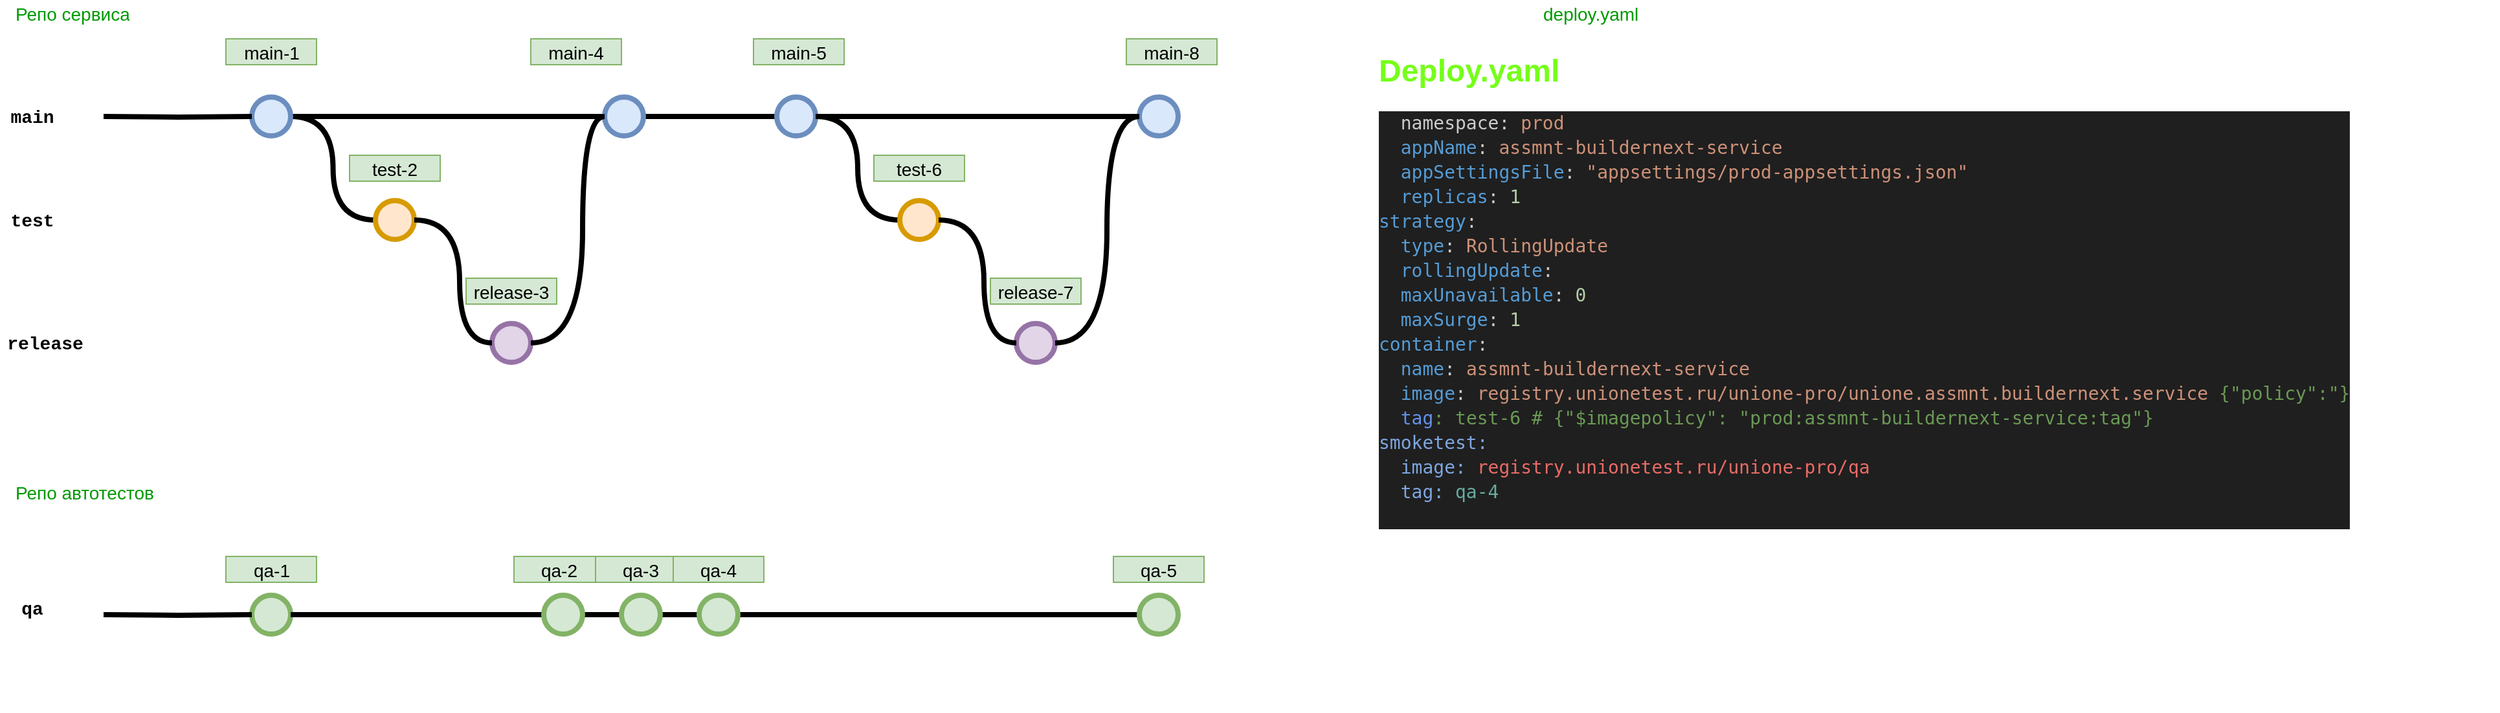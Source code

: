<mxfile version="21.6.5" type="github">
  <diagram id="yPxyJZ8AM_hMuL3Unpa9" name="simple gitflow">
    <mxGraphModel dx="2074" dy="1131" grid="1" gridSize="10" guides="1" tooltips="1" connect="1" arrows="1" fold="1" page="1" pageScale="1" pageWidth="1100" pageHeight="850" math="0" shadow="0">
      <root>
        <mxCell id="0" />
        <mxCell id="1" parent="0" />
        <mxCell id="9hBKPDzoitwpIBdzFDQ7-23" value="" style="edgeStyle=orthogonalEdgeStyle;rounded=0;html=1;jettySize=auto;orthogonalLoop=1;plain-blue;endArrow=none;endFill=0;strokeWidth=4;strokeColor=#000000;" parent="1" source="9hBKPDzoitwpIBdzFDQ7-25" target="9hBKPDzoitwpIBdzFDQ7-26" edge="1">
          <mxGeometry x="304.5" y="180" as="geometry" />
        </mxCell>
        <mxCell id="9hBKPDzoitwpIBdzFDQ7-24" style="edgeStyle=orthogonalEdgeStyle;curved=1;rounded=0;html=1;exitX=1;exitY=0.5;exitPerimeter=0;entryX=0;entryY=0.5;entryPerimeter=0;endArrow=none;endFill=0;jettySize=auto;orthogonalLoop=1;strokeWidth=4;fontSize=15;" parent="1" source="9hBKPDzoitwpIBdzFDQ7-25" target="9hBKPDzoitwpIBdzFDQ7-30" edge="1">
          <mxGeometry relative="1" as="geometry" />
        </mxCell>
        <mxCell id="9hBKPDzoitwpIBdzFDQ7-25" value="" style="verticalLabelPosition=bottom;verticalAlign=top;html=1;strokeWidth=4;shape=mxgraph.flowchart.on-page_reference;fillColor=#dae8fc;strokeColor=#6c8ebf;" parent="1" vertex="1">
          <mxGeometry x="274.5" y="165" width="30" height="30" as="geometry" />
        </mxCell>
        <mxCell id="9hBKPDzoitwpIBdzFDQ7-41" value="" style="edgeStyle=orthogonalEdgeStyle;curved=1;rounded=0;orthogonalLoop=1;jettySize=auto;html=1;endArrow=none;endFill=0;strokeWidth=4;fontFamily=Courier New;fontSize=16;" parent="1" source="9hBKPDzoitwpIBdzFDQ7-26" target="9hBKPDzoitwpIBdzFDQ7-40" edge="1">
          <mxGeometry relative="1" as="geometry" />
        </mxCell>
        <mxCell id="9hBKPDzoitwpIBdzFDQ7-26" value="" style="verticalLabelPosition=bottom;verticalAlign=top;html=1;strokeWidth=4;shape=mxgraph.flowchart.on-page_reference;strokeColor=#6c8ebf;fillColor=#dae8fc;" parent="1" vertex="1">
          <mxGeometry x="547" y="165" width="30" height="30" as="geometry" />
        </mxCell>
        <mxCell id="9hBKPDzoitwpIBdzFDQ7-43" value="" style="edgeStyle=orthogonalEdgeStyle;curved=1;rounded=0;orthogonalLoop=1;jettySize=auto;html=1;endArrow=none;endFill=0;strokeWidth=4;fontFamily=Courier New;fontSize=16;entryX=0;entryY=0.5;entryDx=0;entryDy=0;entryPerimeter=0;" parent="1" source="9hBKPDzoitwpIBdzFDQ7-40" target="9hBKPDzoitwpIBdzFDQ7-55" edge="1">
          <mxGeometry relative="1" as="geometry">
            <mxPoint x="779" y="180" as="targetPoint" />
          </mxGeometry>
        </mxCell>
        <mxCell id="9hBKPDzoitwpIBdzFDQ7-40" value="" style="verticalLabelPosition=bottom;verticalAlign=top;html=1;strokeWidth=4;shape=mxgraph.flowchart.on-page_reference;strokeColor=#6c8ebf;fillColor=#dae8fc;" parent="1" vertex="1">
          <mxGeometry x="680" y="165" width="30" height="30" as="geometry" />
        </mxCell>
        <mxCell id="9hBKPDzoitwpIBdzFDQ7-55" value="" style="verticalLabelPosition=bottom;verticalAlign=top;html=1;strokeWidth=4;shape=mxgraph.flowchart.on-page_reference;strokeColor=#6c8ebf;fillColor=#dae8fc;" parent="1" vertex="1">
          <mxGeometry x="960" y="165" width="30" height="30" as="geometry" />
        </mxCell>
        <mxCell id="9hBKPDzoitwpIBdzFDQ7-27" value="" style="edgeStyle=orthogonalEdgeStyle;rounded=0;html=1;jettySize=auto;orthogonalLoop=1;strokeWidth=4;endArrow=none;endFill=0;" parent="1" target="9hBKPDzoitwpIBdzFDQ7-25" edge="1">
          <mxGeometry x="204.5" y="180" as="geometry">
            <mxPoint x="160" y="180" as="sourcePoint" />
          </mxGeometry>
        </mxCell>
        <mxCell id="9hBKPDzoitwpIBdzFDQ7-28" value="main" style="text;html=1;strokeColor=none;fillColor=none;align=center;verticalAlign=middle;whiteSpace=wrap;overflow=hidden;fontSize=14;fontStyle=1;fontFamily=Courier New;" parent="1" vertex="1">
          <mxGeometry x="80" y="170" width="50" height="20" as="geometry" />
        </mxCell>
        <mxCell id="9hBKPDzoitwpIBdzFDQ7-30" value="" style="verticalLabelPosition=bottom;verticalAlign=top;html=1;strokeWidth=4;shape=mxgraph.flowchart.on-page_reference;strokeColor=#d79b00;fillColor=#ffe6cc;" parent="1" vertex="1">
          <mxGeometry x="370" y="245" width="30" height="30" as="geometry" />
        </mxCell>
        <mxCell id="9hBKPDzoitwpIBdzFDQ7-37" value="Репо сервиса" style="text;html=1;strokeColor=none;fillColor=none;align=left;verticalAlign=middle;whiteSpace=wrap;overflow=hidden;fontSize=14;fontStyle=0;fontColor=#009900;" parent="1" vertex="1">
          <mxGeometry x="90" y="90" width="132.25" height="20" as="geometry" />
        </mxCell>
        <mxCell id="9hBKPDzoitwpIBdzFDQ7-38" value="deploy.yaml" style="text;html=1;strokeColor=none;fillColor=none;align=left;verticalAlign=middle;whiteSpace=wrap;overflow=hidden;fontSize=14;fontStyle=0;fontColor=#009900;" parent="1" vertex="1">
          <mxGeometry x="1270" y="90" width="80" height="20" as="geometry" />
        </mxCell>
        <mxCell id="9hBKPDzoitwpIBdzFDQ7-39" value="main-1" style="text;html=1;strokeColor=#82b366;fillColor=#d5e8d4;align=center;verticalAlign=middle;whiteSpace=wrap;overflow=hidden;fontSize=14;" parent="1" vertex="1">
          <mxGeometry x="254.5" y="120" width="70" height="20" as="geometry" />
        </mxCell>
        <mxCell id="9hBKPDzoitwpIBdzFDQ7-44" value="test-2" style="text;html=1;strokeColor=#82b366;fillColor=#d5e8d4;align=center;verticalAlign=middle;whiteSpace=wrap;overflow=hidden;fontSize=14;" parent="1" vertex="1">
          <mxGeometry x="350" y="210" width="70" height="20" as="geometry" />
        </mxCell>
        <mxCell id="7wTCHmgoBBdXC-oFBVKr-7" value="Репо автотестов" style="text;html=1;strokeColor=none;fillColor=none;align=left;verticalAlign=middle;whiteSpace=wrap;overflow=hidden;fontSize=14;fontStyle=0;fontColor=#009900;" vertex="1" parent="1">
          <mxGeometry x="90" y="460" width="132.25" height="20" as="geometry" />
        </mxCell>
        <mxCell id="7wTCHmgoBBdXC-oFBVKr-8" value="" style="edgeStyle=orthogonalEdgeStyle;rounded=0;html=1;jettySize=auto;orthogonalLoop=1;plain-blue;endArrow=none;endFill=0;strokeWidth=4;strokeColor=#000000;" edge="1" parent="1" source="7wTCHmgoBBdXC-oFBVKr-15" target="7wTCHmgoBBdXC-oFBVKr-12">
          <mxGeometry x="304.5" y="180" as="geometry" />
        </mxCell>
        <mxCell id="7wTCHmgoBBdXC-oFBVKr-10" value="" style="verticalLabelPosition=bottom;verticalAlign=top;html=1;strokeWidth=4;shape=mxgraph.flowchart.on-page_reference;fillColor=#d5e8d4;strokeColor=#82b366;" vertex="1" parent="1">
          <mxGeometry x="274.5" y="550" width="30" height="30" as="geometry" />
        </mxCell>
        <mxCell id="7wTCHmgoBBdXC-oFBVKr-11" value="" style="edgeStyle=orthogonalEdgeStyle;curved=1;rounded=0;orthogonalLoop=1;jettySize=auto;html=1;endArrow=none;endFill=0;strokeWidth=4;fontFamily=Courier New;fontSize=16;" edge="1" parent="1" source="7wTCHmgoBBdXC-oFBVKr-12" target="7wTCHmgoBBdXC-oFBVKr-15">
          <mxGeometry relative="1" as="geometry" />
        </mxCell>
        <mxCell id="7wTCHmgoBBdXC-oFBVKr-13" value="" style="edgeStyle=orthogonalEdgeStyle;curved=1;rounded=0;orthogonalLoop=1;jettySize=auto;html=1;endArrow=none;endFill=0;strokeWidth=4;fontFamily=Courier New;fontSize=16;" edge="1" parent="1" source="7wTCHmgoBBdXC-oFBVKr-12" target="7wTCHmgoBBdXC-oFBVKr-17">
          <mxGeometry relative="1" as="geometry" />
        </mxCell>
        <mxCell id="7wTCHmgoBBdXC-oFBVKr-16" value="" style="edgeStyle=orthogonalEdgeStyle;curved=1;rounded=0;orthogonalLoop=1;jettySize=auto;html=1;endArrow=none;endFill=0;strokeWidth=4;fontFamily=Courier New;fontSize=16;" edge="1" parent="1" source="7wTCHmgoBBdXC-oFBVKr-17" target="7wTCHmgoBBdXC-oFBVKr-18">
          <mxGeometry relative="1" as="geometry" />
        </mxCell>
        <mxCell id="7wTCHmgoBBdXC-oFBVKr-17" value="" style="verticalLabelPosition=bottom;verticalAlign=top;html=1;strokeWidth=4;shape=mxgraph.flowchart.on-page_reference;strokeColor=#82b366;fillColor=#d5e8d4;" vertex="1" parent="1">
          <mxGeometry x="620" y="550" width="30" height="30" as="geometry" />
        </mxCell>
        <mxCell id="7wTCHmgoBBdXC-oFBVKr-18" value="" style="verticalLabelPosition=bottom;verticalAlign=top;html=1;strokeWidth=4;shape=mxgraph.flowchart.on-page_reference;strokeColor=#82b366;fillColor=#d5e8d4;" vertex="1" parent="1">
          <mxGeometry x="960" y="550" width="30" height="30" as="geometry" />
        </mxCell>
        <mxCell id="7wTCHmgoBBdXC-oFBVKr-19" value="" style="edgeStyle=orthogonalEdgeStyle;rounded=0;html=1;jettySize=auto;orthogonalLoop=1;strokeWidth=4;endArrow=none;endFill=0;" edge="1" parent="1" target="7wTCHmgoBBdXC-oFBVKr-10">
          <mxGeometry x="204.5" y="180" as="geometry">
            <mxPoint x="160" y="565" as="sourcePoint" />
          </mxGeometry>
        </mxCell>
        <mxCell id="7wTCHmgoBBdXC-oFBVKr-24" value="qa" style="text;html=1;strokeColor=none;fillColor=none;align=center;verticalAlign=middle;whiteSpace=wrap;overflow=hidden;fontSize=14;fontStyle=1;fontFamily=Courier New;" vertex="1" parent="1">
          <mxGeometry x="80" y="550" width="50" height="20" as="geometry" />
        </mxCell>
        <mxCell id="7wTCHmgoBBdXC-oFBVKr-25" value="test" style="text;html=1;strokeColor=none;fillColor=none;align=center;verticalAlign=middle;whiteSpace=wrap;overflow=hidden;fontSize=14;fontStyle=1;fontFamily=Courier New;" vertex="1" parent="1">
          <mxGeometry x="80" y="250" width="50" height="20" as="geometry" />
        </mxCell>
        <mxCell id="7wTCHmgoBBdXC-oFBVKr-26" value="" style="edgeStyle=orthogonalEdgeStyle;curved=1;rounded=0;orthogonalLoop=1;jettySize=auto;html=1;endArrow=none;endFill=0;strokeWidth=4;fontFamily=Courier New;fontSize=16;" edge="1" parent="1" source="7wTCHmgoBBdXC-oFBVKr-15" target="7wTCHmgoBBdXC-oFBVKr-12">
          <mxGeometry relative="1" as="geometry">
            <mxPoint x="550" y="565" as="sourcePoint" />
            <mxPoint x="779" y="565" as="targetPoint" />
          </mxGeometry>
        </mxCell>
        <mxCell id="7wTCHmgoBBdXC-oFBVKr-12" value="" style="verticalLabelPosition=bottom;verticalAlign=top;html=1;strokeWidth=4;shape=mxgraph.flowchart.on-page_reference;strokeColor=#82b366;fillColor=#d5e8d4;" vertex="1" parent="1">
          <mxGeometry x="560" y="550" width="30" height="30" as="geometry" />
        </mxCell>
        <mxCell id="7wTCHmgoBBdXC-oFBVKr-27" value="" style="edgeStyle=orthogonalEdgeStyle;rounded=0;html=1;jettySize=auto;orthogonalLoop=1;plain-blue;endArrow=none;endFill=0;strokeWidth=4;strokeColor=#000000;" edge="1" parent="1" source="7wTCHmgoBBdXC-oFBVKr-10" target="7wTCHmgoBBdXC-oFBVKr-15">
          <mxGeometry x="304.5" y="180" as="geometry">
            <mxPoint x="305" y="565" as="sourcePoint" />
            <mxPoint x="560" y="565" as="targetPoint" />
          </mxGeometry>
        </mxCell>
        <mxCell id="7wTCHmgoBBdXC-oFBVKr-15" value="" style="verticalLabelPosition=bottom;verticalAlign=top;html=1;strokeWidth=4;shape=mxgraph.flowchart.on-page_reference;strokeColor=#82b366;fillColor=#d5e8d4;" vertex="1" parent="1">
          <mxGeometry x="500" y="550" width="30" height="30" as="geometry" />
        </mxCell>
        <mxCell id="7wTCHmgoBBdXC-oFBVKr-28" value="" style="verticalLabelPosition=bottom;verticalAlign=top;html=1;strokeWidth=4;shape=mxgraph.flowchart.on-page_reference;strokeColor=#9673a6;fillColor=#e1d5e7;" vertex="1" parent="1">
          <mxGeometry x="460" y="340" width="30" height="30" as="geometry" />
        </mxCell>
        <mxCell id="7wTCHmgoBBdXC-oFBVKr-30" style="edgeStyle=orthogonalEdgeStyle;curved=1;rounded=0;html=1;exitX=1;exitY=0.5;exitPerimeter=0;entryX=0;entryY=0.5;entryPerimeter=0;endArrow=none;endFill=0;jettySize=auto;orthogonalLoop=1;strokeWidth=4;fontSize=15;exitDx=0;exitDy=0;entryDx=0;entryDy=0;" edge="1" parent="1" source="9hBKPDzoitwpIBdzFDQ7-30" target="7wTCHmgoBBdXC-oFBVKr-28">
          <mxGeometry relative="1" as="geometry">
            <mxPoint x="450" y="260" as="sourcePoint" />
            <mxPoint x="515" y="340" as="targetPoint" />
            <Array as="points">
              <mxPoint x="435" y="260" />
              <mxPoint x="435" y="355" />
            </Array>
          </mxGeometry>
        </mxCell>
        <mxCell id="7wTCHmgoBBdXC-oFBVKr-31" value="release" style="text;html=1;strokeColor=none;fillColor=none;align=center;verticalAlign=middle;whiteSpace=wrap;overflow=hidden;fontSize=14;fontStyle=1;fontFamily=Courier New;" vertex="1" parent="1">
          <mxGeometry x="80" y="345" width="70" height="20" as="geometry" />
        </mxCell>
        <mxCell id="7wTCHmgoBBdXC-oFBVKr-34" value="release-3" style="text;html=1;strokeColor=#82b366;fillColor=#d5e8d4;align=center;verticalAlign=middle;whiteSpace=wrap;overflow=hidden;fontSize=14;" vertex="1" parent="1">
          <mxGeometry x="440" y="305" width="70" height="20" as="geometry" />
        </mxCell>
        <mxCell id="7wTCHmgoBBdXC-oFBVKr-35" value="main-4" style="text;html=1;strokeColor=#82b366;fillColor=#d5e8d4;align=center;verticalAlign=middle;whiteSpace=wrap;overflow=hidden;fontSize=14;" vertex="1" parent="1">
          <mxGeometry x="490" y="120" width="70" height="20" as="geometry" />
        </mxCell>
        <mxCell id="7wTCHmgoBBdXC-oFBVKr-36" value="main-5" style="text;html=1;strokeColor=#82b366;fillColor=#d5e8d4;align=center;verticalAlign=middle;whiteSpace=wrap;overflow=hidden;fontSize=14;" vertex="1" parent="1">
          <mxGeometry x="662" y="120" width="70" height="20" as="geometry" />
        </mxCell>
        <mxCell id="7wTCHmgoBBdXC-oFBVKr-37" style="edgeStyle=orthogonalEdgeStyle;curved=1;rounded=0;html=1;exitX=1;exitY=0.5;exitPerimeter=0;endArrow=none;endFill=0;jettySize=auto;orthogonalLoop=1;strokeWidth=4;fontSize=15;exitDx=0;exitDy=0;entryX=0;entryY=0.5;entryDx=0;entryDy=0;entryPerimeter=0;" edge="1" parent="1" source="7wTCHmgoBBdXC-oFBVKr-28" target="9hBKPDzoitwpIBdzFDQ7-26">
          <mxGeometry relative="1" as="geometry">
            <mxPoint x="550" y="267.5" as="sourcePoint" />
            <mxPoint x="700" y="250" as="targetPoint" />
            <Array as="points">
              <mxPoint x="530" y="355" />
              <mxPoint x="530" y="180" />
            </Array>
          </mxGeometry>
        </mxCell>
        <mxCell id="7wTCHmgoBBdXC-oFBVKr-38" value="qa-1" style="text;html=1;strokeColor=#82b366;fillColor=#d5e8d4;align=center;verticalAlign=middle;whiteSpace=wrap;overflow=hidden;fontSize=14;" vertex="1" parent="1">
          <mxGeometry x="254.5" y="520" width="70" height="20" as="geometry" />
        </mxCell>
        <mxCell id="7wTCHmgoBBdXC-oFBVKr-39" value="qa-2" style="text;html=1;strokeColor=#82b366;fillColor=#d5e8d4;align=center;verticalAlign=middle;whiteSpace=wrap;overflow=hidden;fontSize=14;" vertex="1" parent="1">
          <mxGeometry x="477" y="520" width="70" height="20" as="geometry" />
        </mxCell>
        <mxCell id="7wTCHmgoBBdXC-oFBVKr-40" value="qa-3" style="text;html=1;strokeColor=#82b366;fillColor=#d5e8d4;align=center;verticalAlign=middle;whiteSpace=wrap;overflow=hidden;fontSize=14;" vertex="1" parent="1">
          <mxGeometry x="540" y="520" width="70" height="20" as="geometry" />
        </mxCell>
        <mxCell id="7wTCHmgoBBdXC-oFBVKr-41" value="qa-4" style="text;html=1;strokeColor=#82b366;fillColor=#d5e8d4;align=center;verticalAlign=middle;whiteSpace=wrap;overflow=hidden;fontSize=14;" vertex="1" parent="1">
          <mxGeometry x="600" y="520" width="70" height="20" as="geometry" />
        </mxCell>
        <mxCell id="7wTCHmgoBBdXC-oFBVKr-43" value="qa-5" style="text;html=1;strokeColor=#82b366;fillColor=#d5e8d4;align=center;verticalAlign=middle;whiteSpace=wrap;overflow=hidden;fontSize=14;" vertex="1" parent="1">
          <mxGeometry x="940" y="520" width="70" height="20" as="geometry" />
        </mxCell>
        <mxCell id="7wTCHmgoBBdXC-oFBVKr-44" style="edgeStyle=orthogonalEdgeStyle;curved=1;rounded=0;html=1;exitX=1;exitY=0.5;exitPerimeter=0;entryX=0;entryY=0.5;entryPerimeter=0;endArrow=none;endFill=0;jettySize=auto;orthogonalLoop=1;strokeWidth=4;fontSize=15;exitDx=0;exitDy=0;" edge="1" parent="1" target="7wTCHmgoBBdXC-oFBVKr-45" source="9hBKPDzoitwpIBdzFDQ7-40">
          <mxGeometry relative="1" as="geometry">
            <mxPoint x="710" y="180" as="sourcePoint" />
          </mxGeometry>
        </mxCell>
        <mxCell id="7wTCHmgoBBdXC-oFBVKr-45" value="" style="verticalLabelPosition=bottom;verticalAlign=top;html=1;strokeWidth=4;shape=mxgraph.flowchart.on-page_reference;strokeColor=#d79b00;fillColor=#ffe6cc;" vertex="1" parent="1">
          <mxGeometry x="775" y="245" width="30" height="30" as="geometry" />
        </mxCell>
        <mxCell id="7wTCHmgoBBdXC-oFBVKr-46" value="test-6" style="text;html=1;strokeColor=#82b366;fillColor=#d5e8d4;align=center;verticalAlign=middle;whiteSpace=wrap;overflow=hidden;fontSize=14;" vertex="1" parent="1">
          <mxGeometry x="755" y="210" width="70" height="20" as="geometry" />
        </mxCell>
        <mxCell id="7wTCHmgoBBdXC-oFBVKr-47" value="" style="verticalLabelPosition=bottom;verticalAlign=top;html=1;strokeWidth=4;shape=mxgraph.flowchart.on-page_reference;strokeColor=#9673a6;fillColor=#e1d5e7;" vertex="1" parent="1">
          <mxGeometry x="865" y="340" width="30" height="30" as="geometry" />
        </mxCell>
        <mxCell id="7wTCHmgoBBdXC-oFBVKr-48" style="edgeStyle=orthogonalEdgeStyle;curved=1;rounded=0;html=1;exitX=1;exitY=0.5;exitPerimeter=0;entryX=0;entryY=0.5;entryPerimeter=0;endArrow=none;endFill=0;jettySize=auto;orthogonalLoop=1;strokeWidth=4;fontSize=15;exitDx=0;exitDy=0;entryDx=0;entryDy=0;" edge="1" parent="1" source="7wTCHmgoBBdXC-oFBVKr-45" target="7wTCHmgoBBdXC-oFBVKr-47">
          <mxGeometry relative="1" as="geometry">
            <mxPoint x="855" y="260" as="sourcePoint" />
            <mxPoint x="920" y="340" as="targetPoint" />
            <Array as="points">
              <mxPoint x="840" y="260" />
              <mxPoint x="840" y="355" />
            </Array>
          </mxGeometry>
        </mxCell>
        <mxCell id="7wTCHmgoBBdXC-oFBVKr-49" value="release-7" style="text;html=1;strokeColor=#82b366;fillColor=#d5e8d4;align=center;verticalAlign=middle;whiteSpace=wrap;overflow=hidden;fontSize=14;" vertex="1" parent="1">
          <mxGeometry x="845" y="305" width="70" height="20" as="geometry" />
        </mxCell>
        <mxCell id="7wTCHmgoBBdXC-oFBVKr-50" style="edgeStyle=orthogonalEdgeStyle;curved=1;rounded=0;html=1;exitX=1;exitY=0.5;exitPerimeter=0;endArrow=none;endFill=0;jettySize=auto;orthogonalLoop=1;strokeWidth=4;fontSize=15;exitDx=0;exitDy=0;entryX=0;entryY=0.5;entryDx=0;entryDy=0;entryPerimeter=0;" edge="1" parent="1" source="7wTCHmgoBBdXC-oFBVKr-47" target="9hBKPDzoitwpIBdzFDQ7-55">
          <mxGeometry relative="1" as="geometry">
            <mxPoint x="955" y="267.5" as="sourcePoint" />
            <mxPoint x="952" y="180" as="targetPoint" />
            <Array as="points">
              <mxPoint x="935" y="355" />
              <mxPoint x="935" y="180" />
            </Array>
          </mxGeometry>
        </mxCell>
        <mxCell id="7wTCHmgoBBdXC-oFBVKr-51" value="main-8" style="text;html=1;strokeColor=#82b366;fillColor=#d5e8d4;align=center;verticalAlign=middle;whiteSpace=wrap;overflow=hidden;fontSize=14;" vertex="1" parent="1">
          <mxGeometry x="950" y="120" width="70" height="20" as="geometry" />
        </mxCell>
        <mxCell id="7wTCHmgoBBdXC-oFBVKr-57" value="&lt;h1&gt;&lt;span style=&quot;background-color: initial;&quot;&gt;&lt;font color=&quot;#75ff19&quot;&gt;Deploy.yaml&lt;/font&gt;&lt;/span&gt;&lt;/h1&gt;&lt;h1&gt;&lt;div style=&quot;background-color: rgb(31, 31, 31); font-family: &amp;quot;Droid Sans Mono&amp;quot;, &amp;quot;monospace&amp;quot;, monospace; font-weight: normal; font-size: 14px; line-height: 19px;&quot;&gt;&lt;div style=&quot;color: rgb(204, 204, 204);&quot;&gt;&amp;nbsp; namespace: &lt;span style=&quot;color: #ce9178;&quot;&gt;prod&lt;/span&gt;&lt;/div&gt;&lt;div style=&quot;color: rgb(204, 204, 204);&quot;&gt;    &lt;span style=&quot;color: #569cd6;&quot;&gt;&amp;nbsp; appName&lt;/span&gt;: &lt;span style=&quot;color: #ce9178;&quot;&gt;assmnt-buildernext-service&lt;/span&gt;&lt;/div&gt;&lt;div style=&quot;color: rgb(204, 204, 204);&quot;&gt;    &lt;span style=&quot;color: #569cd6;&quot;&gt;&amp;nbsp; appSettingsFile&lt;/span&gt;: &lt;span style=&quot;color: #ce9178;&quot;&gt;&quot;appsettings/prod-appsettings.json&quot;&lt;/span&gt;&lt;/div&gt;&lt;div style=&quot;color: rgb(204, 204, 204);&quot;&gt;    &lt;span style=&quot;color: #569cd6;&quot;&gt;&amp;nbsp; replicas&lt;/span&gt;: &lt;span style=&quot;color: #b5cea8;&quot;&gt;1&lt;/span&gt;&lt;/div&gt;&lt;div style=&quot;color: rgb(204, 204, 204);&quot;&gt;    &lt;span style=&quot;color: #569cd6;&quot;&gt;strategy&lt;/span&gt;:&lt;/div&gt;&lt;div style=&quot;color: rgb(204, 204, 204);&quot;&gt;      &lt;span style=&quot;color: #569cd6;&quot;&gt;&amp;nbsp; type&lt;/span&gt;: &lt;span style=&quot;color: #ce9178;&quot;&gt;RollingUpdate&lt;/span&gt;&lt;/div&gt;&lt;div style=&quot;color: rgb(204, 204, 204);&quot;&gt;      &lt;span style=&quot;color: #569cd6;&quot;&gt;&amp;nbsp; rollingUpdate&lt;/span&gt;:&lt;/div&gt;&lt;div style=&quot;color: rgb(204, 204, 204);&quot;&gt;        &lt;span style=&quot;color: #569cd6;&quot;&gt;&amp;nbsp; maxUnavailable&lt;/span&gt;: &lt;span style=&quot;color: #b5cea8;&quot;&gt;0&lt;/span&gt;&lt;/div&gt;&lt;div style=&quot;color: rgb(204, 204, 204);&quot;&gt;        &lt;span style=&quot;color: #569cd6;&quot;&gt;&amp;nbsp; maxSurge&lt;/span&gt;: &lt;span style=&quot;color: #b5cea8;&quot;&gt;1&lt;/span&gt;&lt;/div&gt;&lt;div style=&quot;color: rgb(204, 204, 204);&quot;&gt;    &lt;span style=&quot;color: #569cd6;&quot;&gt;container&lt;/span&gt;:&lt;/div&gt;&lt;div style=&quot;color: rgb(204, 204, 204);&quot;&gt;      &lt;span style=&quot;color: #569cd6;&quot;&gt;&amp;nbsp; name&lt;/span&gt;: &lt;span style=&quot;color: #ce9178;&quot;&gt;assmnt-buildernext-service&lt;/span&gt;&lt;/div&gt;&lt;div style=&quot;color: rgb(204, 204, 204);&quot;&gt;      &lt;span style=&quot;color: #569cd6;&quot;&gt;&amp;nbsp; image&lt;/span&gt;: &lt;span style=&quot;color: #ce9178;&quot;&gt;registry.unionetest.ru/unione-pro/unione.assmnt.buildernext.service&lt;/span&gt; &lt;span style=&quot;color: #6a9955;&quot;&gt;{&quot;policy&quot;:&quot;}&lt;/span&gt;&lt;/div&gt;&lt;div style=&quot;&quot;&gt;&lt;span style=&quot;color: rgb(106, 153, 85);&quot;&gt;&amp;nbsp; &lt;/span&gt;&lt;font color=&quot;#6391ee&quot;&gt;tag&lt;/font&gt;&lt;span style=&quot;color: rgb(106, 153, 85);&quot;&gt;: test-6 # {&quot;$imagepolicy&quot;: &quot;prod:assmnt-buildernext-service:tag&quot;}&lt;/span&gt;&lt;/div&gt;&lt;div style=&quot;&quot;&gt;&lt;font color=&quot;#7ea6e0&quot;&gt;smoketest:&lt;/font&gt;&lt;/div&gt;&lt;div style=&quot;&quot;&gt;&lt;font color=&quot;#6a9955&quot;&gt;&amp;nbsp; &lt;/font&gt;&lt;font color=&quot;#7ea6e0&quot;&gt;image:&lt;/font&gt;&lt;font color=&quot;#6a9955&quot;&gt;&amp;nbsp;&lt;/font&gt;&lt;font color=&quot;#ea6b66&quot;&gt;registry.unionetest.ru/unione-pro/qa&lt;/font&gt;&lt;/div&gt;&lt;div style=&quot;&quot;&gt;&lt;font color=&quot;#ea6b66&quot;&gt;&amp;nbsp; &lt;/font&gt;&lt;font color=&quot;#7ea6e0&quot;&gt;tag:&lt;/font&gt;&lt;font color=&quot;#67ab9f&quot;&gt; qa-4&lt;/font&gt;&lt;/div&gt;&lt;div style=&quot;color: rgb(204, 204, 204);&quot;&gt;&lt;br&gt;&lt;/div&gt;&lt;/div&gt;&lt;/h1&gt;" style="text;html=1;strokeColor=none;fillColor=none;spacing=5;spacingTop=-20;whiteSpace=wrap;overflow=hidden;rounded=0;" vertex="1" parent="1">
          <mxGeometry x="1140" y="125" width="870" height="515" as="geometry" />
        </mxCell>
      </root>
    </mxGraphModel>
  </diagram>
</mxfile>
